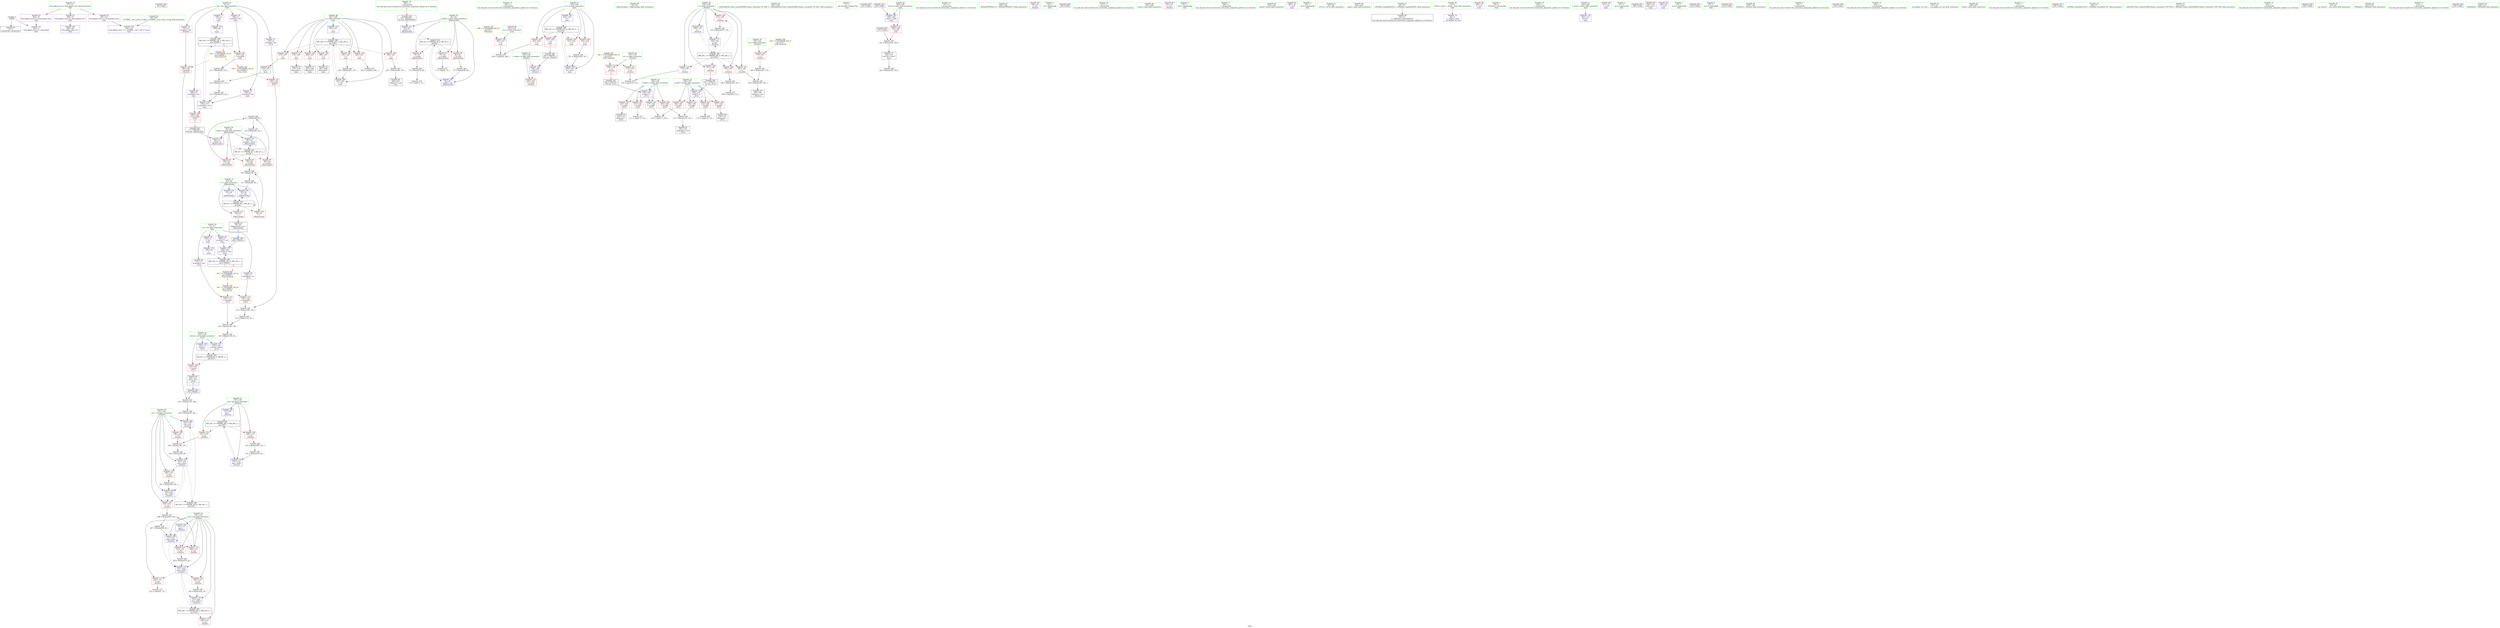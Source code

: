 digraph "SVFG" {
	label="SVFG";

	Node0x5635f842f3b0 [shape=record,color=grey,label="{NodeID: 0\nNullPtr}"];
	Node0x5635f842f3b0 -> Node0x5635f844f7f0[style=solid];
	Node0x5635f842f3b0 -> Node0x5635f8455420[style=solid];
	Node0x5635f81360f0 [shape=record,color=black,label="{NodeID: 346\n39 = PHI()\n}"];
	Node0x5635f8452d20 [shape=record,color=grey,label="{NodeID: 263\n91 = Binary(89, 90, )\n}"];
	Node0x5635f8452d20 -> Node0x5635f845cb40[style=solid];
	Node0x5635f8456be0 [shape=record,color=blue,label="{NodeID: 180\n247\<--292\ni\<--inc\nmain\n}"];
	Node0x5635f8456be0 -> Node0x5635f846b4b0[style=dashed];
	Node0x5635f844de60 [shape=record,color=red,label="{NodeID: 97\n70\<--61\n\<--p.addr\n_Z6powmodxx\n}"];
	Node0x5635f844de60 -> Node0x5635f845f950[style=solid];
	Node0x5635f844bf80 [shape=record,color=green,label="{NodeID: 14\n181\<--1\n\<--dummyObj\nCan only get source location for instruction, argument, global var or function.}"];
	Node0x5635f847ede0 [shape=record,color=black,label="{NodeID: 360\n148 = PHI(307, )\n0th arg _Z5solvei }"];
	Node0x5635f847ede0 -> Node0x5635f8455d40[style=solid];
	Node0x5635f845f950 [shape=record,color=grey,label="{NodeID: 277\n71 = cmp(70, 72, )\n}"];
	Node0x5635f844e9c0 [shape=record,color=red,label="{NodeID: 111\n126\<--125\n\<--arrayidx\n_Z1Cii\n}"];
	Node0x5635f844e9c0 -> Node0x5635f845b4c0[style=solid];
	Node0x5635f844cc30 [shape=record,color=green,label="{NodeID: 28\n54\<--55\n_Z6powmodxx\<--_Z6powmodxx_field_insensitive\n}"];
	Node0x5635f846c3b0 [shape=record,color=black,label="{NodeID: 291\nMR_2V_3 = PHI(MR_2V_4, MR_2V_2, )\npts\{60 \}\n}"];
	Node0x5635f846c3b0 -> Node0x5635f8451550[style=dashed];
	Node0x5635f846c3b0 -> Node0x5635f8451620[style=dashed];
	Node0x5635f846c3b0 -> Node0x5635f844dd90[style=dashed];
	Node0x5635f846c3b0 -> Node0x5635f8455930[style=dashed];
	Node0x5635f8453ea0 [shape=record,color=red,label="{NodeID: 125\n172\<--159\n\<--i\n_Z5solvei\n}"];
	Node0x5635f8453ea0 -> Node0x5635f845fad0[style=solid];
	Node0x5635f844d820 [shape=record,color=green,label="{NodeID: 42\n159\<--160\ni\<--i_field_insensitive\n_Z5solvei\n}"];
	Node0x5635f844d820 -> Node0x5635f8453ea0[style=solid];
	Node0x5635f844d820 -> Node0x5635f8453f70[style=solid];
	Node0x5635f844d820 -> Node0x5635f8454040[style=solid];
	Node0x5635f844d820 -> Node0x5635f8454110[style=solid];
	Node0x5635f844d820 -> Node0x5635f84541e0[style=solid];
	Node0x5635f844d820 -> Node0x5635f8455fb0[style=solid];
	Node0x5635f844d820 -> Node0x5635f8456490[style=solid];
	Node0x5635f8454a00 [shape=record,color=red,label="{NodeID: 139\n286\<--247\n\<--i\nmain\n}"];
	Node0x5635f8454a00 -> Node0x5635f84502e0[style=solid];
	Node0x5635f844f4f0 [shape=record,color=green,label="{NodeID: 56\n331\<--332\n_ZSt4endlIcSt11char_traitsIcEERSt13basic_ostreamIT_T0_ES6_\<--_ZSt4endlIcSt11char_traitsIcEERSt13basic_ostreamIT_T0_ES6__field_insensitive\n}"];
	Node0x5635f845abc0 [shape=record,color=grey,label="{NodeID: 236\n183 = Binary(180, 182, )\n}"];
	Node0x5635f845abc0 -> Node0x5635f844fed0[style=solid];
	Node0x5635f84555f0 [shape=record,color=blue,label="{NodeID: 153\n61\<--58\np.addr\<--p\n_Z6powmodxx\n}"];
	Node0x5635f84555f0 -> Node0x5635f846c8b0[style=dashed];
	Node0x5635f8450140 [shape=record,color=black,label="{NodeID: 70\n277\<--276\nidxprom2\<--\nmain\n}"];
	Node0x5635f845c0c0 [shape=record,color=grey,label="{NodeID: 250\n140 = Binary(139, 82, )\n}"];
	Node0x5635f845c0c0 -> Node0x5635f8455c70[style=solid];
	Node0x5635f8456150 [shape=record,color=blue,label="{NodeID: 167\n161\<--193\ncnt\<--rem4\n_Z5solvei\n}"];
	Node0x5635f8456150 -> Node0x5635f8454380[style=dashed];
	Node0x5635f8456150 -> Node0x5635f8454450[style=dashed];
	Node0x5635f8456150 -> Node0x5635f8456220[style=dashed];
	Node0x5635f8456150 -> Node0x5635f846a0b0[style=dashed];
	Node0x5635f8450ca0 [shape=record,color=purple,label="{NodeID: 84\n288\<--11\narrayidx7\<--inv\nmain\n}"];
	Node0x5635f8450ca0 -> Node0x5635f8456b10[style=solid];
	Node0x5635f842f1d0 [shape=record,color=green,label="{NodeID: 1\n7\<--1\n__dso_handle\<--dummyObj\nGlob }"];
	Node0x5635f847e040 [shape=record,color=black,label="{NodeID: 347\n232 = PHI()\n}"];
	Node0x5635f8452ea0 [shape=record,color=grey,label="{NodeID: 264\n87 = Binary(86, 68, )\n}"];
	Node0x5635f8452ea0 -> Node0x5635f8455860[style=solid];
	Node0x5635f8456cb0 [shape=record,color=blue,label="{NodeID: 181\n249\<--295\nstartt\<--call8\nmain\n}"];
	Node0x5635f8456cb0 -> Node0x5635f8454ba0[style=dashed];
	Node0x5635f844df30 [shape=record,color=red,label="{NodeID: 98\n74\<--61\n\<--p.addr\n_Z6powmodxx\n}"];
	Node0x5635f844df30 -> Node0x5635f84528a0[style=solid];
	Node0x5635f844c050 [shape=record,color=green,label="{NodeID: 15\n197\<--1\n\<--dummyObj\nCan only get source location for instruction, argument, global var or function.}"];
	Node0x5635f847efe0 [shape=record,color=black,label="{NodeID: 361\n100 = PHI(176, )\n0th arg _Z1Cii }"];
	Node0x5635f847efe0 -> Node0x5635f8455a00[style=solid];
	Node0x5635f845fad0 [shape=record,color=grey,label="{NodeID: 278\n174 = cmp(172, 173, )\n}"];
	Node0x5635f844ea90 [shape=record,color=red,label="{NodeID: 112\n130\<--129\n\<--arrayidx5\n_Z1Cii\n}"];
	Node0x5635f844ea90 -> Node0x5635f845b4c0[style=solid];
	Node0x5635f844cd30 [shape=record,color=green,label="{NodeID: 29\n59\<--60\nb.addr\<--b.addr_field_insensitive\n_Z6powmodxx\n}"];
	Node0x5635f844cd30 -> Node0x5635f8451550[style=solid];
	Node0x5635f844cd30 -> Node0x5635f8451620[style=solid];
	Node0x5635f844cd30 -> Node0x5635f844dd90[style=solid];
	Node0x5635f844cd30 -> Node0x5635f8455520[style=solid];
	Node0x5635f844cd30 -> Node0x5635f8455930[style=solid];
	Node0x5635f846c8b0 [shape=record,color=black,label="{NodeID: 292\nMR_4V_3 = PHI(MR_4V_4, MR_4V_2, )\npts\{62 \}\n}"];
	Node0x5635f846c8b0 -> Node0x5635f844de60[style=dashed];
	Node0x5635f846c8b0 -> Node0x5635f844df30[style=dashed];
	Node0x5635f846c8b0 -> Node0x5635f844e000[style=dashed];
	Node0x5635f846c8b0 -> Node0x5635f8455860[style=dashed];
	Node0x5635f8453f70 [shape=record,color=red,label="{NodeID: 126\n177\<--159\n\<--i\n_Z5solvei\n|{<s0>4}}"];
	Node0x5635f8453f70:s0 -> Node0x5635f847f120[style=solid,color=red];
	Node0x5635f844d8f0 [shape=record,color=green,label="{NodeID: 43\n161\<--162\ncnt\<--cnt_field_insensitive\n_Z5solvei\n}"];
	Node0x5635f844d8f0 -> Node0x5635f84542b0[style=solid];
	Node0x5635f844d8f0 -> Node0x5635f8454380[style=solid];
	Node0x5635f844d8f0 -> Node0x5635f8454450[style=solid];
	Node0x5635f844d8f0 -> Node0x5635f8456080[style=solid];
	Node0x5635f844d8f0 -> Node0x5635f8456150[style=solid];
	Node0x5635f844d8f0 -> Node0x5635f8456220[style=solid];
	Node0x5635f846efb0 [shape=record,color=yellow,style=double,label="{NodeID: 306\n14V_1 = ENCHI(MR_14V_0)\npts\{100000 \}\nFun[_Z1Cii]}"];
	Node0x5635f846efb0 -> Node0x5635f844e9c0[style=dashed];
	Node0x5635f8454ad0 [shape=record,color=red,label="{NodeID: 140\n291\<--247\n\<--i\nmain\n}"];
	Node0x5635f8454ad0 -> Node0x5635f8452a20[style=solid];
	Node0x5635f844f5f0 [shape=record,color=green,label="{NodeID: 57\n333\<--334\n_ZNSolsEPFRSoS_E\<--_ZNSolsEPFRSoS_E_field_insensitive\n}"];
	Node0x5635f845ad40 [shape=record,color=grey,label="{NodeID: 237\n192 = Binary(190, 191, )\n}"];
	Node0x5635f845ad40 -> Node0x5635f845b640[style=solid];
	Node0x5635f84556c0 [shape=record,color=blue,label="{NodeID: 154\n63\<--68\nr\<--\n_Z6powmodxx\n}"];
	Node0x5635f84556c0 -> Node0x5635f846cdb0[style=dashed];
	Node0x5635f8450210 [shape=record,color=black,label="{NodeID: 71\n281\<--280\nidxprom4\<--\nmain\n}"];
	Node0x5635f845c240 [shape=record,color=grey,label="{NodeID: 251\n196 = Binary(195, 197, )\n}"];
	Node0x5635f845c240 -> Node0x5635f845f650[style=solid];
	Node0x5635f8456220 [shape=record,color=blue,label="{NodeID: 168\n161\<--201\ncnt\<--sub5\n_Z5solvei\n}"];
	Node0x5635f8456220 -> Node0x5635f8454450[style=dashed];
	Node0x5635f8456220 -> Node0x5635f846a0b0[style=dashed];
	Node0x5635f8450d70 [shape=record,color=purple,label="{NodeID: 85\n165\<--14\n\<--.str\n_Z5solvei\n}"];
	Node0x5635f844b110 [shape=record,color=green,label="{NodeID: 2\n14\<--1\n.str\<--dummyObj\nGlob }"];
	Node0x5635f847e140 [shape=record,color=black,label="{NodeID: 348\n166 = PHI()\n}"];
	Node0x5635f8453020 [shape=record,color=grey,label="{NodeID: 265\n81 = Binary(80, 82, )\n}"];
	Node0x5635f8453020 -> Node0x5635f8455790[style=solid];
	Node0x5635f8456d80 [shape=record,color=blue,label="{NodeID: 182\n253\<--197\ntc\<--\nmain\n}"];
	Node0x5635f8456d80 -> Node0x5635f8468cb0[style=dashed];
	Node0x5635f844e000 [shape=record,color=red,label="{NodeID: 99\n86\<--61\n\<--p.addr\n_Z6powmodxx\n}"];
	Node0x5635f844e000 -> Node0x5635f8452ea0[style=solid];
	Node0x5635f844c120 [shape=record,color=green,label="{NodeID: 16\n211\<--1\n\<--dummyObj\nCan only get source location for instruction, argument, global var or function.}"];
	Node0x5635f847f120 [shape=record,color=black,label="{NodeID: 362\n101 = PHI(177, )\n1st arg _Z1Cii }"];
	Node0x5635f847f120 -> Node0x5635f8455ad0[style=solid];
	Node0x5635f844eb60 [shape=record,color=red,label="{NodeID: 113\n138\<--137\n\<--arrayidx7\n_Z1Cii\n}"];
	Node0x5635f844eb60 -> Node0x5635f845bdc0[style=solid];
	Node0x5635f844ce00 [shape=record,color=green,label="{NodeID: 30\n61\<--62\np.addr\<--p.addr_field_insensitive\n_Z6powmodxx\n}"];
	Node0x5635f844ce00 -> Node0x5635f844de60[style=solid];
	Node0x5635f844ce00 -> Node0x5635f844df30[style=solid];
	Node0x5635f844ce00 -> Node0x5635f844e000[style=solid];
	Node0x5635f844ce00 -> Node0x5635f84555f0[style=solid];
	Node0x5635f844ce00 -> Node0x5635f8455860[style=solid];
	Node0x5635f846cdb0 [shape=record,color=black,label="{NodeID: 293\nMR_6V_3 = PHI(MR_6V_5, MR_6V_2, )\npts\{64 \}\n}"];
	Node0x5635f846cdb0 -> Node0x5635f844e0d0[style=dashed];
	Node0x5635f846cdb0 -> Node0x5635f844e1a0[style=dashed];
	Node0x5635f846cdb0 -> Node0x5635f8455790[style=dashed];
	Node0x5635f846cdb0 -> Node0x5635f846cdb0[style=dashed];
	Node0x5635f8454040 [shape=record,color=red,label="{NodeID: 127\n182\<--159\n\<--i\n_Z5solvei\n}"];
	Node0x5635f8454040 -> Node0x5635f845abc0[style=solid];
	Node0x5635f844d9c0 [shape=record,color=green,label="{NodeID: 44\n167\<--168\nscanf\<--scanf_field_insensitive\n}"];
	Node0x5635f846f090 [shape=record,color=yellow,style=double,label="{NodeID: 307\n16V_1 = ENCHI(MR_16V_0)\npts\{130000 \}\nFun[_Z1Cii]}"];
	Node0x5635f846f090 -> Node0x5635f844ea90[style=dashed];
	Node0x5635f846f090 -> Node0x5635f844eb60[style=dashed];
	Node0x5635f8454ba0 [shape=record,color=red,label="{NodeID: 141\n320\<--249\n\<--startt\nmain\n}"];
	Node0x5635f8454ba0 -> Node0x5635f8453320[style=solid];
	Node0x5635f844f6f0 [shape=record,color=green,label="{NodeID: 58\n29\<--356\n_GLOBAL__sub_I_wifi_2_0.cpp\<--_GLOBAL__sub_I_wifi_2_0.cpp_field_insensitive\n}"];
	Node0x5635f844f6f0 -> Node0x5635f8455320[style=solid];
	Node0x5635f845aec0 [shape=record,color=grey,label="{NodeID: 238\n274 = Binary(271, 273, )\n}"];
	Node0x5635f845aec0 -> Node0x5635f845bc40[style=solid];
	Node0x5635f8455790 [shape=record,color=blue,label="{NodeID: 155\n63\<--81\nr\<--rem\n_Z6powmodxx\n}"];
	Node0x5635f8455790 -> Node0x5635f846cdb0[style=dashed];
	Node0x5635f84502e0 [shape=record,color=black,label="{NodeID: 72\n287\<--286\nidxprom6\<--\nmain\n}"];
	Node0x5635f845c3c0 [shape=record,color=grey,label="{NodeID: 252\n201 = Binary(82, 200, )\n}"];
	Node0x5635f845c3c0 -> Node0x5635f8456220[style=solid];
	Node0x5635f84562f0 [shape=record,color=blue,label="{NodeID: 169\n151\<--207\nans\<--rem6\n_Z5solvei\n}"];
	Node0x5635f84562f0 -> Node0x5635f844ed00[style=dashed];
	Node0x5635f84562f0 -> Node0x5635f8453750[style=dashed];
	Node0x5635f84562f0 -> Node0x5635f84562f0[style=dashed];
	Node0x5635f84562f0 -> Node0x5635f8456560[style=dashed];
	Node0x5635f8450e40 [shape=record,color=purple,label="{NodeID: 86\n231\<--16\n\<--.str.1\n_Z5solvei\n}"];
	Node0x5635f844b1a0 [shape=record,color=green,label="{NodeID: 3\n16\<--1\n.str.1\<--dummyObj\nGlob }"];
	Node0x5635f847e240 [shape=record,color=black,label="{NodeID: 349\n178 = PHI(99, )\n}"];
	Node0x5635f847e240 -> Node0x5635f845b340[style=solid];
	Node0x5635f84531a0 [shape=record,color=grey,label="{NodeID: 266\n323 = Binary(322, 324, )\n}"];
	Node0x5635f8456e50 [shape=record,color=blue,label="{NodeID: 183\n253\<--337\ntc\<--inc23\nmain\n}"];
	Node0x5635f8456e50 -> Node0x5635f8468cb0[style=dashed];
	Node0x5635f844e0d0 [shape=record,color=red,label="{NodeID: 100\n78\<--63\n\<--r\n_Z6powmodxx\n}"];
	Node0x5635f844e0d0 -> Node0x5635f84534a0[style=solid];
	Node0x5635f844c1f0 [shape=record,color=green,label="{NodeID: 17\n264\<--1\n\<--dummyObj\nCan only get source location for instruction, argument, global var or function.}"];
	Node0x5635f847f260 [shape=record,color=black,label="{NodeID: 363\n57 = PHI(283, )\n0th arg _Z6powmodxx }"];
	Node0x5635f847f260 -> Node0x5635f8455520[style=solid];
	Node0x5635f8468cb0 [shape=record,color=black,label="{NodeID: 280\nMR_42V_3 = PHI(MR_42V_4, MR_42V_2, )\npts\{254 \}\n}"];
	Node0x5635f8468cb0 -> Node0x5635f8454d40[style=dashed];
	Node0x5635f8468cb0 -> Node0x5635f8454e10[style=dashed];
	Node0x5635f8468cb0 -> Node0x5635f8454ee0[style=dashed];
	Node0x5635f8468cb0 -> Node0x5635f8454fb0[style=dashed];
	Node0x5635f8468cb0 -> Node0x5635f8456e50[style=dashed];
	Node0x5635f844ec30 [shape=record,color=red,label="{NodeID: 114\n229\<--149\n\<--tc.addr\n_Z5solvei\n}"];
	Node0x5635f844ced0 [shape=record,color=green,label="{NodeID: 31\n63\<--64\nr\<--r_field_insensitive\n_Z6powmodxx\n}"];
	Node0x5635f844ced0 -> Node0x5635f844e0d0[style=solid];
	Node0x5635f844ced0 -> Node0x5635f844e1a0[style=solid];
	Node0x5635f844ced0 -> Node0x5635f84556c0[style=solid];
	Node0x5635f844ced0 -> Node0x5635f8455790[style=solid];
	Node0x5635f8454110 [shape=record,color=red,label="{NodeID: 128\n195\<--159\n\<--i\n_Z5solvei\n}"];
	Node0x5635f8454110 -> Node0x5635f845c240[style=solid];
	Node0x5635f844dac0 [shape=record,color=green,label="{NodeID: 45\n233\<--234\nprintf\<--printf_field_insensitive\n}"];
	Node0x5635f8454c70 [shape=record,color=red,label="{NodeID: 142\n304\<--251\n\<--tt\nmain\n}"];
	Node0x5635f8454c70 -> Node0x5635f845f4d0[style=solid];
	Node0x5635f844f7f0 [shape=record,color=black,label="{NodeID: 59\n2\<--3\ndummyVal\<--dummyVal\n}"];
	Node0x5635f845b040 [shape=record,color=grey,label="{NodeID: 239\n188 = Binary(187, 82, )\n}"];
	Node0x5635f845b040 -> Node0x5635f8456080[style=solid];
	Node0x5635f8455860 [shape=record,color=blue,label="{NodeID: 156\n61\<--87\np.addr\<--shr\n_Z6powmodxx\n}"];
	Node0x5635f8455860 -> Node0x5635f846c8b0[style=dashed];
	Node0x5635f84503b0 [shape=record,color=black,label="{NodeID: 73\n322\<--321\nconv18\<--sub17\nmain\n}"];
	Node0x5635f84503b0 -> Node0x5635f84531a0[style=solid];
	Node0x5635f845c540 [shape=record,color=grey,label="{NodeID: 253\n267 = Binary(266, 197, )\n}"];
	Node0x5635f845c540 -> Node0x5635f844ffa0[style=solid];
	Node0x5635f84563c0 [shape=record,color=blue,label="{NodeID: 170\n157\<--212\npw\<--rem8\n_Z5solvei\n}"];
	Node0x5635f84563c0 -> Node0x5635f84696b0[style=dashed];
	Node0x5635f8450f10 [shape=record,color=purple,label="{NodeID: 87\n299\<--18\n\<--.str.2\nmain\n}"];
	Node0x5635f844b230 [shape=record,color=green,label="{NodeID: 4\n18\<--1\n.str.2\<--dummyObj\nGlob }"];
	Node0x5635f847e430 [shape=record,color=black,label="{NodeID: 350\n284 = PHI(56, )\n}"];
	Node0x5635f847e430 -> Node0x5635f8456b10[style=solid];
	Node0x5635f8453320 [shape=record,color=grey,label="{NodeID: 267\n321 = Binary(319, 320, )\n}"];
	Node0x5635f8453320 -> Node0x5635f84503b0[style=solid];
	Node0x5635f844e1a0 [shape=record,color=red,label="{NodeID: 101\n95\<--63\n\<--r\n_Z6powmodxx\n}"];
	Node0x5635f844e1a0 -> Node0x5635f844f9f0[style=solid];
	Node0x5635f844c2c0 [shape=record,color=green,label="{NodeID: 18\n285\<--1\n\<--dummyObj\nCan only get source location for instruction, argument, global var or function.|{<s0>6}}"];
	Node0x5635f844c2c0:s0 -> Node0x5635f847f3a0[style=solid,color=red];
	Node0x5635f847f3a0 [shape=record,color=black,label="{NodeID: 364\n58 = PHI(285, )\n1st arg _Z6powmodxx }"];
	Node0x5635f847f3a0 -> Node0x5635f84555f0[style=solid];
	Node0x5635f844ed00 [shape=record,color=red,label="{NodeID: 115\n204\<--151\n\<--ans\n_Z5solvei\n}"];
	Node0x5635f844ed00 -> Node0x5635f845c840[style=solid];
	Node0x5635f844cfa0 [shape=record,color=green,label="{NodeID: 32\n97\<--98\n_Z1Cii\<--_Z1Cii_field_insensitive\n}"];
	Node0x5635f84541e0 [shape=record,color=red,label="{NodeID: 129\n215\<--159\n\<--i\n_Z5solvei\n}"];
	Node0x5635f84541e0 -> Node0x5635f8452ba0[style=solid];
	Node0x5635f844dbc0 [shape=record,color=green,label="{NodeID: 46\n242\<--243\nmain\<--main_field_insensitive\n}"];
	Node0x5635f8454d40 [shape=record,color=red,label="{NodeID: 143\n303\<--253\n\<--tc\nmain\n}"];
	Node0x5635f8454d40 -> Node0x5635f845f4d0[style=solid];
	Node0x5635f844f8f0 [shape=record,color=black,label="{NodeID: 60\n40\<--41\n\<--_ZNSt8ios_base4InitD1Ev\nCan only get source location for instruction, argument, global var or function.}"];
	Node0x5635f845b1c0 [shape=record,color=grey,label="{NodeID: 240\n337 = Binary(336, 197, )\n}"];
	Node0x5635f845b1c0 -> Node0x5635f8456e50[style=solid];
	Node0x5635f8455930 [shape=record,color=blue,label="{NodeID: 157\n59\<--92\nb.addr\<--rem3\n_Z6powmodxx\n}"];
	Node0x5635f8455930 -> Node0x5635f846c3b0[style=dashed];
	Node0x5635f8450480 [shape=record,color=purple,label="{NodeID: 74\n38\<--4\n\<--_ZStL8__ioinit\n__cxx_global_var_init\n}"];
	Node0x5635f845c6c0 [shape=record,color=grey,label="{NodeID: 254\n220 = Binary(219, 82, )\n}"];
	Node0x5635f845c6c0 -> Node0x5635f8456560[style=solid];
	Node0x5635f8456490 [shape=record,color=blue,label="{NodeID: 171\n159\<--216\ni\<--inc\n_Z5solvei\n}"];
	Node0x5635f8456490 -> Node0x5635f8469bb0[style=dashed];
	Node0x5635f8450fe0 [shape=record,color=purple,label="{NodeID: 88\n309\<--21\n\<--.str.3\nmain\n}"];
	Node0x5635f844b2c0 [shape=record,color=green,label="{NodeID: 5\n20\<--1\n_ZSt4cerr\<--dummyObj\nGlob }"];
	Node0x5635f847e530 [shape=record,color=black,label="{NodeID: 351\n295 = PHI()\n}"];
	Node0x5635f847e530 -> Node0x5635f8456cb0[style=solid];
	Node0x5635f84534a0 [shape=record,color=grey,label="{NodeID: 268\n80 = Binary(78, 79, )\n}"];
	Node0x5635f84534a0 -> Node0x5635f8453020[style=solid];
	Node0x5635f844e270 [shape=record,color=red,label="{NodeID: 102\n143\<--102\n\<--retval\n_Z1Cii\n}"];
	Node0x5635f844e270 -> Node0x5635f844fe00[style=solid];
	Node0x5635f844c390 [shape=record,color=green,label="{NodeID: 19\n324\<--1\n\<--dummyObj\nCan only get source location for instruction, argument, global var or function.}"];
	Node0x5635f84696b0 [shape=record,color=black,label="{NodeID: 282\nMR_26V_3 = PHI(MR_26V_4, MR_26V_2, )\npts\{158 \}\n}"];
	Node0x5635f84696b0 -> Node0x5635f8453d00[style=dashed];
	Node0x5635f84696b0 -> Node0x5635f8453dd0[style=dashed];
	Node0x5635f84696b0 -> Node0x5635f84563c0[style=dashed];
	Node0x5635f8453750 [shape=record,color=red,label="{NodeID: 116\n219\<--151\n\<--ans\n_Z5solvei\n}"];
	Node0x5635f8453750 -> Node0x5635f845c6c0[style=solid];
	Node0x5635f844d0a0 [shape=record,color=green,label="{NodeID: 33\n102\<--103\nretval\<--retval_field_insensitive\n_Z1Cii\n}"];
	Node0x5635f844d0a0 -> Node0x5635f844e270[style=solid];
	Node0x5635f844d0a0 -> Node0x5635f8455ba0[style=solid];
	Node0x5635f844d0a0 -> Node0x5635f8455c70[style=solid];
	Node0x5635f846e6c0 [shape=record,color=yellow,style=double,label="{NodeID: 296\n22V_1 = ENCHI(MR_22V_0)\npts\{154 \}\nFun[_Z5solvei]}"];
	Node0x5635f846e6c0 -> Node0x5635f8453a90[style=dashed];
	Node0x5635f84542b0 [shape=record,color=red,label="{NodeID: 130\n190\<--161\n\<--cnt\n_Z5solvei\n}"];
	Node0x5635f84542b0 -> Node0x5635f845ad40[style=solid];
	Node0x5635f844dcc0 [shape=record,color=green,label="{NodeID: 47\n245\<--246\nretval\<--retval_field_insensitive\nmain\n}"];
	Node0x5635f844dcc0 -> Node0x5635f8456700[style=solid];
	Node0x5635f8454e10 [shape=record,color=red,label="{NodeID: 144\n307\<--253\n\<--tc\nmain\n|{<s0>9}}"];
	Node0x5635f8454e10:s0 -> Node0x5635f847ede0[style=solid,color=red];
	Node0x5635f844f9f0 [shape=record,color=black,label="{NodeID: 61\n56\<--95\n_Z6powmodxx_ret\<--\n_Z6powmodxx\n|{<s0>6}}"];
	Node0x5635f844f9f0:s0 -> Node0x5635f847e430[style=solid,color=blue];
	Node0x5635f845b340 [shape=record,color=grey,label="{NodeID: 241\n187 = Binary(178, 186, )\n}"];
	Node0x5635f845b340 -> Node0x5635f845b040[style=solid];
	Node0x5635f8455a00 [shape=record,color=blue,label="{NodeID: 158\n104\<--100\nn.addr\<--n\n_Z1Cii\n}"];
	Node0x5635f8455a00 -> Node0x5635f844e340[style=dashed];
	Node0x5635f8455a00 -> Node0x5635f844e410[style=dashed];
	Node0x5635f8455a00 -> Node0x5635f844e4e0[style=dashed];
	Node0x5635f8455a00 -> Node0x5635f844e5b0[style=dashed];
	Node0x5635f8450550 [shape=record,color=purple,label="{NodeID: 75\n125\<--8\narrayidx\<--fac\n_Z1Cii\n}"];
	Node0x5635f8450550 -> Node0x5635f844e9c0[style=solid];
	Node0x5635f845c840 [shape=record,color=grey,label="{NodeID: 255\n206 = Binary(204, 205, )\n}"];
	Node0x5635f845c840 -> Node0x5635f845c9c0[style=solid];
	Node0x5635f8456560 [shape=record,color=blue,label="{NodeID: 172\n151\<--220\nans\<--rem9\n_Z5solvei\n}"];
	Node0x5635f8456560 -> Node0x5635f8453820[style=dashed];
	Node0x5635f8456560 -> Node0x5635f84538f0[style=dashed];
	Node0x5635f8456560 -> Node0x5635f8456630[style=dashed];
	Node0x5635f8456560 -> Node0x5635f846afb0[style=dashed];
	Node0x5635f84510b0 [shape=record,color=purple,label="{NodeID: 89\n317\<--23\n\<--.str.4\nmain\n}"];
	Node0x5635f844bb00 [shape=record,color=green,label="{NodeID: 6\n21\<--1\n.str.3\<--dummyObj\nGlob }"];
	Node0x5635f847e600 [shape=record,color=black,label="{NodeID: 352\n300 = PHI()\n}"];
	Node0x5635f8453620 [shape=record,color=grey,label="{NodeID: 269\n115 = cmp(114, 112, )\n}"];
	Node0x5635f844e340 [shape=record,color=red,label="{NodeID: 103\n110\<--104\n\<--n.addr\n_Z1Cii\n}"];
	Node0x5635f844e340 -> Node0x5635f845f050[style=solid];
	Node0x5635f844c460 [shape=record,color=green,label="{NodeID: 20\n4\<--6\n_ZStL8__ioinit\<--_ZStL8__ioinit_field_insensitive\nGlob }"];
	Node0x5635f844c460 -> Node0x5635f8450480[style=solid];
	Node0x5635f8469bb0 [shape=record,color=black,label="{NodeID: 283\nMR_28V_3 = PHI(MR_28V_4, MR_28V_2, )\npts\{160 \}\n}"];
	Node0x5635f8469bb0 -> Node0x5635f8453ea0[style=dashed];
	Node0x5635f8469bb0 -> Node0x5635f8453f70[style=dashed];
	Node0x5635f8469bb0 -> Node0x5635f8454040[style=dashed];
	Node0x5635f8469bb0 -> Node0x5635f8454110[style=dashed];
	Node0x5635f8469bb0 -> Node0x5635f84541e0[style=dashed];
	Node0x5635f8469bb0 -> Node0x5635f8456490[style=dashed];
	Node0x5635f8453820 [shape=record,color=red,label="{NodeID: 117\n222\<--151\n\<--ans\n_Z5solvei\n}"];
	Node0x5635f8453820 -> Node0x5635f845f1d0[style=solid];
	Node0x5635f844d170 [shape=record,color=green,label="{NodeID: 34\n104\<--105\nn.addr\<--n.addr_field_insensitive\n_Z1Cii\n}"];
	Node0x5635f844d170 -> Node0x5635f844e340[style=solid];
	Node0x5635f844d170 -> Node0x5635f844e410[style=solid];
	Node0x5635f844d170 -> Node0x5635f844e4e0[style=solid];
	Node0x5635f844d170 -> Node0x5635f844e5b0[style=solid];
	Node0x5635f844d170 -> Node0x5635f8455a00[style=solid];
	Node0x5635f846e7a0 [shape=record,color=yellow,style=double,label="{NodeID: 297\n24V_1 = ENCHI(MR_24V_0)\npts\{156 \}\nFun[_Z5solvei]}"];
	Node0x5635f846e7a0 -> Node0x5635f8453b60[style=dashed];
	Node0x5635f846e7a0 -> Node0x5635f8453c30[style=dashed];
	Node0x5635f8454380 [shape=record,color=red,label="{NodeID: 131\n200\<--161\n\<--cnt\n_Z5solvei\n}"];
	Node0x5635f8454380 -> Node0x5635f845c3c0[style=solid];
	Node0x5635f844edb0 [shape=record,color=green,label="{NodeID: 48\n247\<--248\ni\<--i_field_insensitive\nmain\n}"];
	Node0x5635f844edb0 -> Node0x5635f84545f0[style=solid];
	Node0x5635f844edb0 -> Node0x5635f84546c0[style=solid];
	Node0x5635f844edb0 -> Node0x5635f8454790[style=solid];
	Node0x5635f844edb0 -> Node0x5635f8454860[style=solid];
	Node0x5635f844edb0 -> Node0x5635f8454930[style=solid];
	Node0x5635f844edb0 -> Node0x5635f8454a00[style=solid];
	Node0x5635f844edb0 -> Node0x5635f8454ad0[style=solid];
	Node0x5635f844edb0 -> Node0x5635f8456970[style=solid];
	Node0x5635f844edb0 -> Node0x5635f8456be0[style=solid];
	Node0x5635f8454ee0 [shape=record,color=red,label="{NodeID: 145\n313\<--253\n\<--tc\nmain\n}"];
	Node0x5635f844fac0 [shape=record,color=black,label="{NodeID: 62\n244\<--112\nmain_ret\<--\nmain\n}"];
	Node0x5635f845b4c0 [shape=record,color=grey,label="{NodeID: 242\n131 = Binary(126, 130, )\n}"];
	Node0x5635f845b4c0 -> Node0x5635f845b7c0[style=solid];
	Node0x5635f8455ad0 [shape=record,color=blue,label="{NodeID: 159\n106\<--101\nk.addr\<--k\n_Z1Cii\n}"];
	Node0x5635f8455ad0 -> Node0x5635f844e680[style=dashed];
	Node0x5635f8455ad0 -> Node0x5635f844e750[style=dashed];
	Node0x5635f8455ad0 -> Node0x5635f844e820[style=dashed];
	Node0x5635f8455ad0 -> Node0x5635f844e8f0[style=dashed];
	Node0x5635f8450620 [shape=record,color=purple,label="{NodeID: 76\n185\<--8\narrayidx\<--fac\n_Z5solvei\n}"];
	Node0x5635f8450620 -> Node0x5635f8454520[style=solid];
	Node0x5635f845c9c0 [shape=record,color=grey,label="{NodeID: 256\n207 = Binary(206, 82, )\n}"];
	Node0x5635f845c9c0 -> Node0x5635f84562f0[style=solid];
	Node0x5635f8456630 [shape=record,color=blue,label="{NodeID: 173\n151\<--226\nans\<--add12\n_Z5solvei\n}"];
	Node0x5635f8456630 -> Node0x5635f846afb0[style=dashed];
	Node0x5635f8451180 [shape=record,color=purple,label="{NodeID: 90\n328\<--25\n\<--.str.5\nmain\n}"];
	Node0x5635f844bb90 [shape=record,color=green,label="{NodeID: 7\n23\<--1\n.str.4\<--dummyObj\nGlob }"];
	Node0x5635f847e6d0 [shape=record,color=black,label="{NodeID: 353\n310 = PHI()\n}"];
	Node0x5635f845eed0 [shape=record,color=grey,label="{NodeID: 270\n119 = cmp(117, 118, )\n}"];
	Node0x5635f844e410 [shape=record,color=red,label="{NodeID: 104\n117\<--104\n\<--n.addr\n_Z1Cii\n}"];
	Node0x5635f844e410 -> Node0x5635f845eed0[style=solid];
	Node0x5635f844c530 [shape=record,color=green,label="{NodeID: 21\n8\<--10\nfac\<--fac_field_insensitive\nGlob }"];
	Node0x5635f844c530 -> Node0x5635f8450550[style=solid];
	Node0x5635f844c530 -> Node0x5635f8450620[style=solid];
	Node0x5635f844c530 -> Node0x5635f84506f0[style=solid];
	Node0x5635f844c530 -> Node0x5635f84507c0[style=solid];
	Node0x5635f844c530 -> Node0x5635f8450890[style=solid];
	Node0x5635f844c530 -> Node0x5635f8450960[style=solid];
	Node0x5635f846a0b0 [shape=record,color=black,label="{NodeID: 284\nMR_30V_2 = PHI(MR_30V_6, MR_30V_1, )\npts\{162 \}\n}"];
	Node0x5635f846a0b0 -> Node0x5635f8456080[style=dashed];
	Node0x5635f84538f0 [shape=record,color=red,label="{NodeID: 118\n225\<--151\n\<--ans\n_Z5solvei\n}"];
	Node0x5635f84538f0 -> Node0x5635f845b940[style=solid];
	Node0x5635f844d240 [shape=record,color=green,label="{NodeID: 35\n106\<--107\nk.addr\<--k.addr_field_insensitive\n_Z1Cii\n}"];
	Node0x5635f844d240 -> Node0x5635f844e680[style=solid];
	Node0x5635f844d240 -> Node0x5635f844e750[style=solid];
	Node0x5635f844d240 -> Node0x5635f844e820[style=solid];
	Node0x5635f844d240 -> Node0x5635f844e8f0[style=solid];
	Node0x5635f844d240 -> Node0x5635f8455ad0[style=solid];
	Node0x5635f8454450 [shape=record,color=red,label="{NodeID: 132\n205\<--161\n\<--cnt\n_Z5solvei\n}"];
	Node0x5635f8454450 -> Node0x5635f845c840[style=solid];
	Node0x5635f844ee80 [shape=record,color=green,label="{NodeID: 49\n249\<--250\nstartt\<--startt_field_insensitive\nmain\n}"];
	Node0x5635f844ee80 -> Node0x5635f8454ba0[style=solid];
	Node0x5635f844ee80 -> Node0x5635f8456cb0[style=solid];
	Node0x5635f8454fb0 [shape=record,color=red,label="{NodeID: 146\n336\<--253\n\<--tc\nmain\n}"];
	Node0x5635f8454fb0 -> Node0x5635f845b1c0[style=solid];
	Node0x5635f844fb90 [shape=record,color=black,label="{NodeID: 63\n124\<--123\nidxprom\<--\n_Z1Cii\n}"];
	Node0x5635f845b640 [shape=record,color=grey,label="{NodeID: 243\n193 = Binary(192, 82, )\n}"];
	Node0x5635f845b640 -> Node0x5635f8456150[style=solid];
	Node0x5635f8455ba0 [shape=record,color=blue,label="{NodeID: 160\n102\<--72\nretval\<--\n_Z1Cii\n}"];
	Node0x5635f8455ba0 -> Node0x5635f846a5b0[style=dashed];
	Node0x5635f84506f0 [shape=record,color=purple,label="{NodeID: 77\n258\<--8\n\<--fac\nmain\n}"];
	Node0x5635f84506f0 -> Node0x5635f84568a0[style=solid];
	Node0x5635f845cb40 [shape=record,color=grey,label="{NodeID: 257\n92 = Binary(91, 82, )\n}"];
	Node0x5635f845cb40 -> Node0x5635f8455930[style=solid];
	Node0x5635f8456700 [shape=record,color=blue,label="{NodeID: 174\n245\<--112\nretval\<--\nmain\n}"];
	Node0x5635f8451250 [shape=record,color=purple,label="{NodeID: 91\n360\<--27\nllvm.global_ctors_0\<--llvm.global_ctors\nGlob }"];
	Node0x5635f8451250 -> Node0x5635f8455220[style=solid];
	Node0x5635f844bc20 [shape=record,color=green,label="{NodeID: 8\n25\<--1\n.str.5\<--dummyObj\nGlob }"];
	Node0x5635f847e7a0 [shape=record,color=black,label="{NodeID: 354\n314 = PHI()\n}"];
	Node0x5635f845f050 [shape=record,color=grey,label="{NodeID: 271\n111 = cmp(110, 112, )\n}"];
	Node0x5635f844e4e0 [shape=record,color=red,label="{NodeID: 105\n123\<--104\n\<--n.addr\n_Z1Cii\n}"];
	Node0x5635f844e4e0 -> Node0x5635f844fb90[style=solid];
	Node0x5635f844c630 [shape=record,color=green,label="{NodeID: 22\n11\<--13\ninv\<--inv_field_insensitive\nGlob }"];
	Node0x5635f844c630 -> Node0x5635f8450a30[style=solid];
	Node0x5635f844c630 -> Node0x5635f8450b00[style=solid];
	Node0x5635f844c630 -> Node0x5635f8450bd0[style=solid];
	Node0x5635f844c630 -> Node0x5635f8450ca0[style=solid];
	Node0x5635f846a5b0 [shape=record,color=black,label="{NodeID: 285\nMR_8V_3 = PHI(MR_8V_4, MR_8V_2, )\npts\{103 \}\n}"];
	Node0x5635f846a5b0 -> Node0x5635f844e270[style=dashed];
	Node0x5635f84539c0 [shape=record,color=red,label="{NodeID: 119\n230\<--151\n\<--ans\n_Z5solvei\n}"];
	Node0x5635f844d310 [shape=record,color=green,label="{NodeID: 36\n145\<--146\n_Z5solvei\<--_Z5solvei_field_insensitive\n}"];
	Node0x5635f8454520 [shape=record,color=red,label="{NodeID: 133\n186\<--185\n\<--arrayidx\n_Z5solvei\n}"];
	Node0x5635f8454520 -> Node0x5635f845b340[style=solid];
	Node0x5635f844ef50 [shape=record,color=green,label="{NodeID: 50\n251\<--252\ntt\<--tt_field_insensitive\nmain\n}"];
	Node0x5635f844ef50 -> Node0x5635f8454c70[style=solid];
	Node0x5635f8455080 [shape=record,color=red,label="{NodeID: 147\n270\<--269\n\<--arrayidx\nmain\n}"];
	Node0x5635f8455080 -> Node0x5635f845bf40[style=solid];
	Node0x5635f844fc60 [shape=record,color=black,label="{NodeID: 64\n128\<--127\nidxprom4\<--\n_Z1Cii\n}"];
	Node0x5635f845b7c0 [shape=record,color=grey,label="{NodeID: 244\n132 = Binary(131, 82, )\n}"];
	Node0x5635f845b7c0 -> Node0x5635f845bdc0[style=solid];
	Node0x5635f8455c70 [shape=record,color=blue,label="{NodeID: 161\n102\<--140\nretval\<--rem9\n_Z1Cii\n}"];
	Node0x5635f8455c70 -> Node0x5635f846a5b0[style=dashed];
	Node0x5635f84507c0 [shape=record,color=purple,label="{NodeID: 78\n269\<--8\narrayidx\<--fac\nmain\n}"];
	Node0x5635f84507c0 -> Node0x5635f8455080[style=solid];
	Node0x5635f845ccc0 [shape=record,color=grey,label="{NodeID: 258\n210 = Binary(209, 211, )\n}"];
	Node0x5635f845ccc0 -> Node0x5635f8452720[style=solid];
	Node0x5635f84567d0 [shape=record,color=blue,label="{NodeID: 175\n256\<--68\n\<--\nmain\n}"];
	Node0x5635f84567d0 -> Node0x5635f846beb0[style=dashed];
	Node0x5635f8451350 [shape=record,color=purple,label="{NodeID: 92\n361\<--27\nllvm.global_ctors_1\<--llvm.global_ctors\nGlob }"];
	Node0x5635f8451350 -> Node0x5635f8455320[style=solid];
	Node0x5635f844bcb0 [shape=record,color=green,label="{NodeID: 9\n28\<--1\n\<--dummyObj\nCan only get source location for instruction, argument, global var or function.}"];
	Node0x5635f847e8a0 [shape=record,color=black,label="{NodeID: 355\n318 = PHI()\n}"];
	Node0x5635f845f1d0 [shape=record,color=grey,label="{NodeID: 272\n223 = cmp(222, 72, )\n}"];
	Node0x5635f844e5b0 [shape=record,color=red,label="{NodeID: 106\n133\<--104\n\<--n.addr\n_Z1Cii\n}"];
	Node0x5635f844e5b0 -> Node0x5635f845bac0[style=solid];
	Node0x5635f844c730 [shape=record,color=green,label="{NodeID: 23\n27\<--31\nllvm.global_ctors\<--llvm.global_ctors_field_insensitive\nGlob }"];
	Node0x5635f844c730 -> Node0x5635f8451250[style=solid];
	Node0x5635f844c730 -> Node0x5635f8451350[style=solid];
	Node0x5635f844c730 -> Node0x5635f8451450[style=solid];
	Node0x5635f8453a90 [shape=record,color=red,label="{NodeID: 120\n179\<--153\n\<--n\n_Z5solvei\n}"];
	Node0x5635f8453a90 -> Node0x5635f845aa40[style=solid];
	Node0x5635f844d410 [shape=record,color=green,label="{NodeID: 37\n149\<--150\ntc.addr\<--tc.addr_field_insensitive\n_Z5solvei\n}"];
	Node0x5635f844d410 -> Node0x5635f844ec30[style=solid];
	Node0x5635f844d410 -> Node0x5635f8455d40[style=solid];
	Node0x5635f84545f0 [shape=record,color=red,label="{NodeID: 134\n262\<--247\n\<--i\nmain\n}"];
	Node0x5635f84545f0 -> Node0x5635f845f350[style=solid];
	Node0x5635f844f020 [shape=record,color=green,label="{NodeID: 51\n253\<--254\ntc\<--tc_field_insensitive\nmain\n}"];
	Node0x5635f844f020 -> Node0x5635f8454d40[style=solid];
	Node0x5635f844f020 -> Node0x5635f8454e10[style=solid];
	Node0x5635f844f020 -> Node0x5635f8454ee0[style=solid];
	Node0x5635f844f020 -> Node0x5635f8454fb0[style=solid];
	Node0x5635f844f020 -> Node0x5635f8456d80[style=solid];
	Node0x5635f844f020 -> Node0x5635f8456e50[style=solid];
	Node0x5635f8455150 [shape=record,color=red,label="{NodeID: 148\n283\<--282\n\<--arrayidx5\nmain\n|{<s0>6}}"];
	Node0x5635f8455150:s0 -> Node0x5635f847f260[style=solid,color=red];
	Node0x5635f844fd30 [shape=record,color=black,label="{NodeID: 65\n136\<--135\nidxprom6\<--sub\n_Z1Cii\n}"];
	Node0x5635f845b940 [shape=record,color=grey,label="{NodeID: 245\n226 = Binary(225, 82, )\n}"];
	Node0x5635f845b940 -> Node0x5635f8456630[style=solid];
	Node0x5635f8455d40 [shape=record,color=blue,label="{NodeID: 162\n149\<--148\ntc.addr\<--tc\n_Z5solvei\n}"];
	Node0x5635f8455d40 -> Node0x5635f844ec30[style=dashed];
	Node0x5635f8450890 [shape=record,color=purple,label="{NodeID: 79\n278\<--8\narrayidx3\<--fac\nmain\n}"];
	Node0x5635f8450890 -> Node0x5635f8456a40[style=solid];
	Node0x5635f8452720 [shape=record,color=grey,label="{NodeID: 259\n212 = Binary(210, 82, )\n}"];
	Node0x5635f8452720 -> Node0x5635f84563c0[style=solid];
	Node0x5635f84568a0 [shape=record,color=blue,label="{NodeID: 176\n258\<--68\n\<--\nmain\n}"];
	Node0x5635f84568a0 -> Node0x5635f846b9b0[style=dashed];
	Node0x5635f8451450 [shape=record,color=purple,label="{NodeID: 93\n362\<--27\nllvm.global_ctors_2\<--llvm.global_ctors\nGlob }"];
	Node0x5635f8451450 -> Node0x5635f8455420[style=solid];
	Node0x5635f844bd40 [shape=record,color=green,label="{NodeID: 10\n68\<--1\n\<--dummyObj\nCan only get source location for instruction, argument, global var or function.}"];
	Node0x5635f847e9a0 [shape=record,color=black,label="{NodeID: 356\n319 = PHI()\n}"];
	Node0x5635f847e9a0 -> Node0x5635f8453320[style=solid];
	Node0x5635f845f350 [shape=record,color=grey,label="{NodeID: 273\n263 = cmp(262, 264, )\n}"];
	Node0x5635f844e680 [shape=record,color=red,label="{NodeID: 107\n114\<--106\n\<--k.addr\n_Z1Cii\n}"];
	Node0x5635f844e680 -> Node0x5635f8453620[style=solid];
	Node0x5635f844c830 [shape=record,color=green,label="{NodeID: 24\n32\<--33\n__cxx_global_var_init\<--__cxx_global_var_init_field_insensitive\n}"];
	Node0x5635f846afb0 [shape=record,color=black,label="{NodeID: 287\nMR_20V_7 = PHI(MR_20V_6, MR_20V_5, )\npts\{152 \}\n}"];
	Node0x5635f846afb0 -> Node0x5635f84539c0[style=dashed];
	Node0x5635f8453b60 [shape=record,color=red,label="{NodeID: 121\n173\<--155\n\<--m\n_Z5solvei\n}"];
	Node0x5635f8453b60 -> Node0x5635f845fad0[style=solid];
	Node0x5635f844d4e0 [shape=record,color=green,label="{NodeID: 38\n151\<--152\nans\<--ans_field_insensitive\n_Z5solvei\n}"];
	Node0x5635f844d4e0 -> Node0x5635f844ed00[style=solid];
	Node0x5635f844d4e0 -> Node0x5635f8453750[style=solid];
	Node0x5635f844d4e0 -> Node0x5635f8453820[style=solid];
	Node0x5635f844d4e0 -> Node0x5635f84538f0[style=solid];
	Node0x5635f844d4e0 -> Node0x5635f84539c0[style=solid];
	Node0x5635f844d4e0 -> Node0x5635f8455e10[style=solid];
	Node0x5635f844d4e0 -> Node0x5635f84562f0[style=solid];
	Node0x5635f844d4e0 -> Node0x5635f8456560[style=solid];
	Node0x5635f844d4e0 -> Node0x5635f8456630[style=solid];
	Node0x5635f846eb20 [shape=record,color=yellow,style=double,label="{NodeID: 301\n14V_1 = ENCHI(MR_14V_0)\npts\{100000 \}\nFun[_Z5solvei]|{|<s1>4}}"];
	Node0x5635f846eb20 -> Node0x5635f8454520[style=dashed];
	Node0x5635f846eb20:s1 -> Node0x5635f846efb0[style=dashed,color=red];
	Node0x5635f84546c0 [shape=record,color=red,label="{NodeID: 135\n266\<--247\n\<--i\nmain\n}"];
	Node0x5635f84546c0 -> Node0x5635f845c540[style=solid];
	Node0x5635f844f0f0 [shape=record,color=green,label="{NodeID: 52\n296\<--297\nclock\<--clock_field_insensitive\n}"];
	Node0x5635f8455220 [shape=record,color=blue,label="{NodeID: 149\n360\<--28\nllvm.global_ctors_0\<--\nGlob }"];
	Node0x5635f844fe00 [shape=record,color=black,label="{NodeID: 66\n99\<--143\n_Z1Cii_ret\<--\n_Z1Cii\n|{<s0>4}}"];
	Node0x5635f844fe00:s0 -> Node0x5635f847e240[style=solid,color=blue];
	Node0x5635f845bac0 [shape=record,color=grey,label="{NodeID: 246\n135 = Binary(133, 134, )\n}"];
	Node0x5635f845bac0 -> Node0x5635f844fd30[style=solid];
	Node0x5635f8455e10 [shape=record,color=blue,label="{NodeID: 163\n151\<--72\nans\<--\n_Z5solvei\n}"];
	Node0x5635f8455e10 -> Node0x5635f844ed00[style=dashed];
	Node0x5635f8455e10 -> Node0x5635f8453750[style=dashed];
	Node0x5635f8455e10 -> Node0x5635f84562f0[style=dashed];
	Node0x5635f8455e10 -> Node0x5635f8456560[style=dashed];
	Node0x5635f8450960 [shape=record,color=purple,label="{NodeID: 80\n282\<--8\narrayidx5\<--fac\nmain\n}"];
	Node0x5635f8450960 -> Node0x5635f8455150[style=solid];
	Node0x5635f84528a0 [shape=record,color=grey,label="{NodeID: 260\n75 = Binary(74, 68, )\n}"];
	Node0x5635f84528a0 -> Node0x5635f845f7d0[style=solid];
	Node0x5635f8456970 [shape=record,color=blue,label="{NodeID: 177\n247\<--197\ni\<--\nmain\n}"];
	Node0x5635f8456970 -> Node0x5635f846b4b0[style=dashed];
	Node0x5635f8451550 [shape=record,color=red,label="{NodeID: 94\n79\<--59\n\<--b.addr\n_Z6powmodxx\n}"];
	Node0x5635f8451550 -> Node0x5635f84534a0[style=solid];
	Node0x5635f844bdd0 [shape=record,color=green,label="{NodeID: 11\n72\<--1\n\<--dummyObj\nCan only get source location for instruction, argument, global var or function.}"];
	Node0x5635f847eaa0 [shape=record,color=black,label="{NodeID: 357\n325 = PHI()\n}"];
	Node0x5635f845f4d0 [shape=record,color=grey,label="{NodeID: 274\n305 = cmp(303, 304, )\n}"];
	Node0x5635f844e750 [shape=record,color=red,label="{NodeID: 108\n118\<--106\n\<--k.addr\n_Z1Cii\n}"];
	Node0x5635f844e750 -> Node0x5635f845eed0[style=solid];
	Node0x5635f844c930 [shape=record,color=green,label="{NodeID: 25\n36\<--37\n_ZNSt8ios_base4InitC1Ev\<--_ZNSt8ios_base4InitC1Ev_field_insensitive\n}"];
	Node0x5635f846b4b0 [shape=record,color=black,label="{NodeID: 288\nMR_36V_3 = PHI(MR_36V_4, MR_36V_2, )\npts\{248 \}\n}"];
	Node0x5635f846b4b0 -> Node0x5635f84545f0[style=dashed];
	Node0x5635f846b4b0 -> Node0x5635f84546c0[style=dashed];
	Node0x5635f846b4b0 -> Node0x5635f8454790[style=dashed];
	Node0x5635f846b4b0 -> Node0x5635f8454860[style=dashed];
	Node0x5635f846b4b0 -> Node0x5635f8454930[style=dashed];
	Node0x5635f846b4b0 -> Node0x5635f8454a00[style=dashed];
	Node0x5635f846b4b0 -> Node0x5635f8454ad0[style=dashed];
	Node0x5635f846b4b0 -> Node0x5635f8456be0[style=dashed];
	Node0x5635f8453c30 [shape=record,color=red,label="{NodeID: 122\n176\<--155\n\<--m\n_Z5solvei\n|{<s0>4}}"];
	Node0x5635f8453c30:s0 -> Node0x5635f847efe0[style=solid,color=red];
	Node0x5635f844d5b0 [shape=record,color=green,label="{NodeID: 39\n153\<--154\nn\<--n_field_insensitive\n_Z5solvei\n}"];
	Node0x5635f844d5b0 -> Node0x5635f8453a90[style=solid];
	Node0x5635f846ec00 [shape=record,color=yellow,style=double,label="{NodeID: 302\n16V_1 = ENCHI(MR_16V_0)\npts\{130000 \}\nFun[_Z5solvei]|{<s0>4}}"];
	Node0x5635f846ec00:s0 -> Node0x5635f846f090[style=dashed,color=red];
	Node0x5635f8454790 [shape=record,color=red,label="{NodeID: 136\n272\<--247\n\<--i\nmain\n}"];
	Node0x5635f8454790 -> Node0x5635f8450070[style=solid];
	Node0x5635f844f1f0 [shape=record,color=green,label="{NodeID: 53\n311\<--312\n_ZStlsISt11char_traitsIcEERSt13basic_ostreamIcT_ES5_PKc\<--_ZStlsISt11char_traitsIcEERSt13basic_ostreamIcT_ES5_PKc_field_insensitive\n}"];
	Node0x5635f846f8d0 [shape=record,color=yellow,style=double,label="{NodeID: 316\n40V_1 = ENCHI(MR_40V_0)\npts\{252 \}\nFun[main]}"];
	Node0x5635f846f8d0 -> Node0x5635f8454c70[style=dashed];
	Node0x5635f8455320 [shape=record,color=blue,label="{NodeID: 150\n361\<--29\nllvm.global_ctors_1\<--_GLOBAL__sub_I_wifi_2_0.cpp\nGlob }"];
	Node0x5635f844fed0 [shape=record,color=black,label="{NodeID: 67\n184\<--183\nidxprom\<--sub\n_Z5solvei\n}"];
	Node0x5635f845bc40 [shape=record,color=grey,label="{NodeID: 247\n275 = Binary(274, 82, )\n}"];
	Node0x5635f845bc40 -> Node0x5635f8456a40[style=solid];
	Node0x5635f8455ee0 [shape=record,color=blue,label="{NodeID: 164\n157\<--68\npw\<--\n_Z5solvei\n}"];
	Node0x5635f8455ee0 -> Node0x5635f84696b0[style=dashed];
	Node0x5635f8450a30 [shape=record,color=purple,label="{NodeID: 81\n129\<--11\narrayidx5\<--inv\n_Z1Cii\n}"];
	Node0x5635f8450a30 -> Node0x5635f844ea90[style=solid];
	Node0x5635f8452a20 [shape=record,color=grey,label="{NodeID: 261\n292 = Binary(291, 197, )\n}"];
	Node0x5635f8452a20 -> Node0x5635f8456be0[style=solid];
	Node0x5635f8456a40 [shape=record,color=blue,label="{NodeID: 178\n278\<--275\narrayidx3\<--rem\nmain\n}"];
	Node0x5635f8456a40 -> Node0x5635f8455150[style=dashed];
	Node0x5635f8456a40 -> Node0x5635f846b9b0[style=dashed];
	Node0x5635f8451620 [shape=record,color=red,label="{NodeID: 95\n89\<--59\n\<--b.addr\n_Z6powmodxx\n}"];
	Node0x5635f8451620 -> Node0x5635f8452d20[style=solid];
	Node0x5635f844be60 [shape=record,color=green,label="{NodeID: 12\n82\<--1\n\<--dummyObj\nCan only get source location for instruction, argument, global var or function.}"];
	Node0x5635f847eba0 [shape=record,color=black,label="{NodeID: 358\n329 = PHI()\n}"];
	Node0x5635f845f650 [shape=record,color=grey,label="{NodeID: 275\n198 = cmp(196, 112, )\n}"];
	Node0x5635f844e820 [shape=record,color=red,label="{NodeID: 109\n127\<--106\n\<--k.addr\n_Z1Cii\n}"];
	Node0x5635f844e820 -> Node0x5635f844fc60[style=solid];
	Node0x5635f844ca30 [shape=record,color=green,label="{NodeID: 26\n42\<--43\n__cxa_atexit\<--__cxa_atexit_field_insensitive\n}"];
	Node0x5635f846b9b0 [shape=record,color=black,label="{NodeID: 289\nMR_14V_3 = PHI(MR_14V_4, MR_14V_2, )\npts\{100000 \}\n|{|<s2>9}}"];
	Node0x5635f846b9b0 -> Node0x5635f8455080[style=dashed];
	Node0x5635f846b9b0 -> Node0x5635f8456a40[style=dashed];
	Node0x5635f846b9b0:s2 -> Node0x5635f846eb20[style=dashed,color=red];
	Node0x5635f8453d00 [shape=record,color=red,label="{NodeID: 123\n191\<--157\n\<--pw\n_Z5solvei\n}"];
	Node0x5635f8453d00 -> Node0x5635f845ad40[style=solid];
	Node0x5635f844d680 [shape=record,color=green,label="{NodeID: 40\n155\<--156\nm\<--m_field_insensitive\n_Z5solvei\n}"];
	Node0x5635f844d680 -> Node0x5635f8453b60[style=solid];
	Node0x5635f844d680 -> Node0x5635f8453c30[style=solid];
	Node0x5635f8454860 [shape=record,color=red,label="{NodeID: 137\n276\<--247\n\<--i\nmain\n}"];
	Node0x5635f8454860 -> Node0x5635f8450140[style=solid];
	Node0x5635f844f2f0 [shape=record,color=green,label="{NodeID: 54\n315\<--316\n_ZNSolsEi\<--_ZNSolsEi_field_insensitive\n}"];
	Node0x5635f8455420 [shape=record,color=blue, style = dotted,label="{NodeID: 151\n362\<--3\nllvm.global_ctors_2\<--dummyVal\nGlob }"];
	Node0x5635f844ffa0 [shape=record,color=black,label="{NodeID: 68\n268\<--267\nidxprom\<--sub\nmain\n}"];
	Node0x5635f845bdc0 [shape=record,color=grey,label="{NodeID: 248\n139 = Binary(132, 138, )\n}"];
	Node0x5635f845bdc0 -> Node0x5635f845c0c0[style=solid];
	Node0x5635f8455fb0 [shape=record,color=blue,label="{NodeID: 165\n159\<--112\ni\<--\n_Z5solvei\n}"];
	Node0x5635f8455fb0 -> Node0x5635f8469bb0[style=dashed];
	Node0x5635f8450b00 [shape=record,color=purple,label="{NodeID: 82\n137\<--11\narrayidx7\<--inv\n_Z1Cii\n}"];
	Node0x5635f8450b00 -> Node0x5635f844eb60[style=solid];
	Node0x5635f8452ba0 [shape=record,color=grey,label="{NodeID: 262\n216 = Binary(215, 197, )\n}"];
	Node0x5635f8452ba0 -> Node0x5635f8456490[style=solid];
	Node0x5635f8456b10 [shape=record,color=blue,label="{NodeID: 179\n288\<--284\narrayidx7\<--call\nmain\n}"];
	Node0x5635f8456b10 -> Node0x5635f846beb0[style=dashed];
	Node0x5635f844dd90 [shape=record,color=red,label="{NodeID: 96\n90\<--59\n\<--b.addr\n_Z6powmodxx\n}"];
	Node0x5635f844dd90 -> Node0x5635f8452d20[style=solid];
	Node0x5635f844bef0 [shape=record,color=green,label="{NodeID: 13\n112\<--1\n\<--dummyObj\nCan only get source location for instruction, argument, global var or function.}"];
	Node0x5635f847eca0 [shape=record,color=black,label="{NodeID: 359\n330 = PHI()\n}"];
	Node0x5635f845f7d0 [shape=record,color=grey,label="{NodeID: 276\n76 = cmp(75, 72, )\n}"];
	Node0x5635f844e8f0 [shape=record,color=red,label="{NodeID: 110\n134\<--106\n\<--k.addr\n_Z1Cii\n}"];
	Node0x5635f844e8f0 -> Node0x5635f845bac0[style=solid];
	Node0x5635f844cb30 [shape=record,color=green,label="{NodeID: 27\n41\<--47\n_ZNSt8ios_base4InitD1Ev\<--_ZNSt8ios_base4InitD1Ev_field_insensitive\n}"];
	Node0x5635f844cb30 -> Node0x5635f844f8f0[style=solid];
	Node0x5635f846beb0 [shape=record,color=black,label="{NodeID: 290\nMR_16V_3 = PHI(MR_16V_4, MR_16V_2, )\npts\{130000 \}\n|{|<s1>9}}"];
	Node0x5635f846beb0 -> Node0x5635f8456b10[style=dashed];
	Node0x5635f846beb0:s1 -> Node0x5635f846ec00[style=dashed,color=red];
	Node0x5635f8453dd0 [shape=record,color=red,label="{NodeID: 124\n209\<--157\n\<--pw\n_Z5solvei\n}"];
	Node0x5635f8453dd0 -> Node0x5635f845ccc0[style=solid];
	Node0x5635f844d750 [shape=record,color=green,label="{NodeID: 41\n157\<--158\npw\<--pw_field_insensitive\n_Z5solvei\n}"];
	Node0x5635f844d750 -> Node0x5635f8453d00[style=solid];
	Node0x5635f844d750 -> Node0x5635f8453dd0[style=solid];
	Node0x5635f844d750 -> Node0x5635f8455ee0[style=solid];
	Node0x5635f844d750 -> Node0x5635f84563c0[style=solid];
	Node0x5635f8454930 [shape=record,color=red,label="{NodeID: 138\n280\<--247\n\<--i\nmain\n}"];
	Node0x5635f8454930 -> Node0x5635f8450210[style=solid];
	Node0x5635f844f3f0 [shape=record,color=green,label="{NodeID: 55\n326\<--327\n_ZNSolsEd\<--_ZNSolsEd_field_insensitive\n}"];
	Node0x5635f845aa40 [shape=record,color=grey,label="{NodeID: 235\n180 = Binary(181, 179, )\n}"];
	Node0x5635f845aa40 -> Node0x5635f845abc0[style=solid];
	Node0x5635f8455520 [shape=record,color=blue,label="{NodeID: 152\n59\<--57\nb.addr\<--b\n_Z6powmodxx\n}"];
	Node0x5635f8455520 -> Node0x5635f846c3b0[style=dashed];
	Node0x5635f8450070 [shape=record,color=black,label="{NodeID: 69\n273\<--272\nconv\<--\nmain\n}"];
	Node0x5635f8450070 -> Node0x5635f845aec0[style=solid];
	Node0x5635f845bf40 [shape=record,color=grey,label="{NodeID: 249\n271 = Binary(68, 270, )\n}"];
	Node0x5635f845bf40 -> Node0x5635f845aec0[style=solid];
	Node0x5635f8456080 [shape=record,color=blue,label="{NodeID: 166\n161\<--188\ncnt\<--rem\n_Z5solvei\n}"];
	Node0x5635f8456080 -> Node0x5635f84542b0[style=dashed];
	Node0x5635f8456080 -> Node0x5635f8456150[style=dashed];
	Node0x5635f8450bd0 [shape=record,color=purple,label="{NodeID: 83\n256\<--11\n\<--inv\nmain\n}"];
	Node0x5635f8450bd0 -> Node0x5635f84567d0[style=solid];
}
